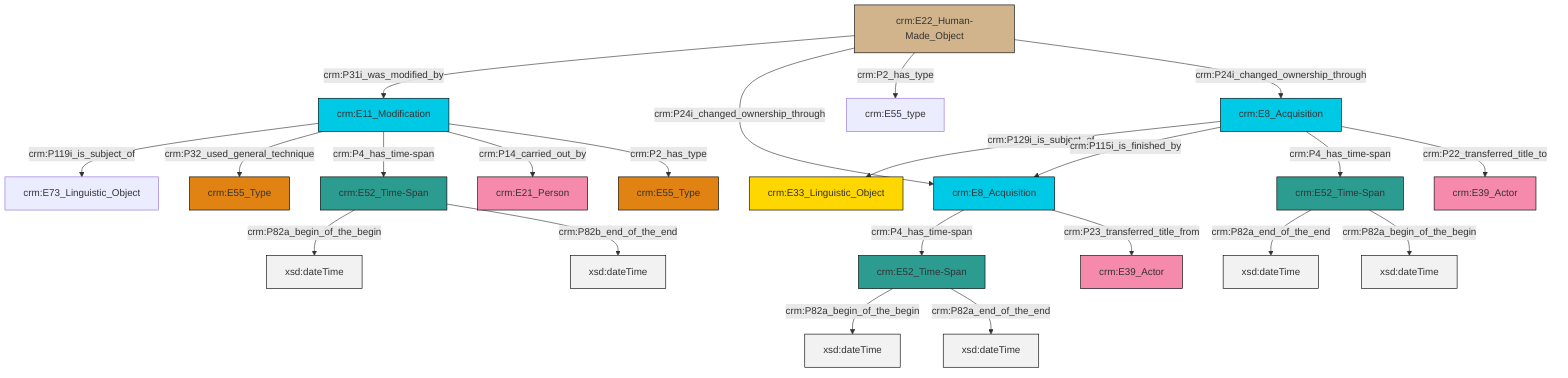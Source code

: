graph TD
classDef Literal fill:#f2f2f2,stroke:#000000;
classDef CRM_Entity fill:#FFFFFF,stroke:#000000;
classDef Temporal_Entity fill:#00C9E6, stroke:#000000;
classDef Type fill:#E18312, stroke:#000000;
classDef Time-Span fill:#2C9C91, stroke:#000000;
classDef Appellation fill:#FFEB7F, stroke:#000000;
classDef Place fill:#008836, stroke:#000000;
classDef Persistent_Item fill:#B266B2, stroke:#000000;
classDef Conceptual_Object fill:#FFD700, stroke:#000000;
classDef Physical_Thing fill:#D2B48C, stroke:#000000;
classDef Actor fill:#f58aad, stroke:#000000;
classDef PC_Classes fill:#4ce600, stroke:#000000;
classDef Multi fill:#cccccc,stroke:#000000;

0["crm:E8_Acquisition"]:::Temporal_Entity -->|crm:P129i_is_subject_of| 1["crm:E33_Linguistic_Object"]:::Conceptual_Object
6["crm:E11_Modification"]:::Temporal_Entity -->|crm:P119i_is_subject_of| 7["crm:E73_Linguistic_Object"]:::Default
6["crm:E11_Modification"]:::Temporal_Entity -->|crm:P32_used_general_technique| 10["crm:E55_Type"]:::Type
15["crm:E8_Acquisition"]:::Temporal_Entity -->|crm:P4_has_time-span| 16["crm:E52_Time-Span"]:::Time-Span
6["crm:E11_Modification"]:::Temporal_Entity -->|crm:P4_has_time-span| 17["crm:E52_Time-Span"]:::Time-Span
6["crm:E11_Modification"]:::Temporal_Entity -->|crm:P14_carried_out_by| 8["crm:E21_Person"]:::Actor
15["crm:E8_Acquisition"]:::Temporal_Entity -->|crm:P23_transferred_title_from| 12["crm:E39_Actor"]:::Actor
0["crm:E8_Acquisition"]:::Temporal_Entity -->|crm:P115i_is_finished_by| 15["crm:E8_Acquisition"]:::Temporal_Entity
16["crm:E52_Time-Span"]:::Time-Span -->|crm:P82a_begin_of_the_begin| 20[xsd:dateTime]:::Literal
21["crm:E22_Human-Made_Object"]:::Physical_Thing -->|crm:P31i_was_modified_by| 6["crm:E11_Modification"]:::Temporal_Entity
21["crm:E22_Human-Made_Object"]:::Physical_Thing -->|crm:P24i_changed_ownership_through| 15["crm:E8_Acquisition"]:::Temporal_Entity
0["crm:E8_Acquisition"]:::Temporal_Entity -->|crm:P4_has_time-span| 4["crm:E52_Time-Span"]:::Time-Span
6["crm:E11_Modification"]:::Temporal_Entity -->|crm:P2_has_type| 2["crm:E55_Type"]:::Type
16["crm:E52_Time-Span"]:::Time-Span -->|crm:P82a_end_of_the_end| 24[xsd:dateTime]:::Literal
21["crm:E22_Human-Made_Object"]:::Physical_Thing -->|crm:P2_has_type| 25["crm:E55_type"]:::Default
4["crm:E52_Time-Span"]:::Time-Span -->|crm:P82a_end_of_the_end| 27[xsd:dateTime]:::Literal
17["crm:E52_Time-Span"]:::Time-Span -->|crm:P82a_begin_of_the_begin| 29[xsd:dateTime]:::Literal
4["crm:E52_Time-Span"]:::Time-Span -->|crm:P82a_begin_of_the_begin| 31[xsd:dateTime]:::Literal
17["crm:E52_Time-Span"]:::Time-Span -->|crm:P82b_end_of_the_end| 34[xsd:dateTime]:::Literal
0["crm:E8_Acquisition"]:::Temporal_Entity -->|crm:P22_transferred_title_to| 18["crm:E39_Actor"]:::Actor
21["crm:E22_Human-Made_Object"]:::Physical_Thing -->|crm:P24i_changed_ownership_through| 0["crm:E8_Acquisition"]:::Temporal_Entity